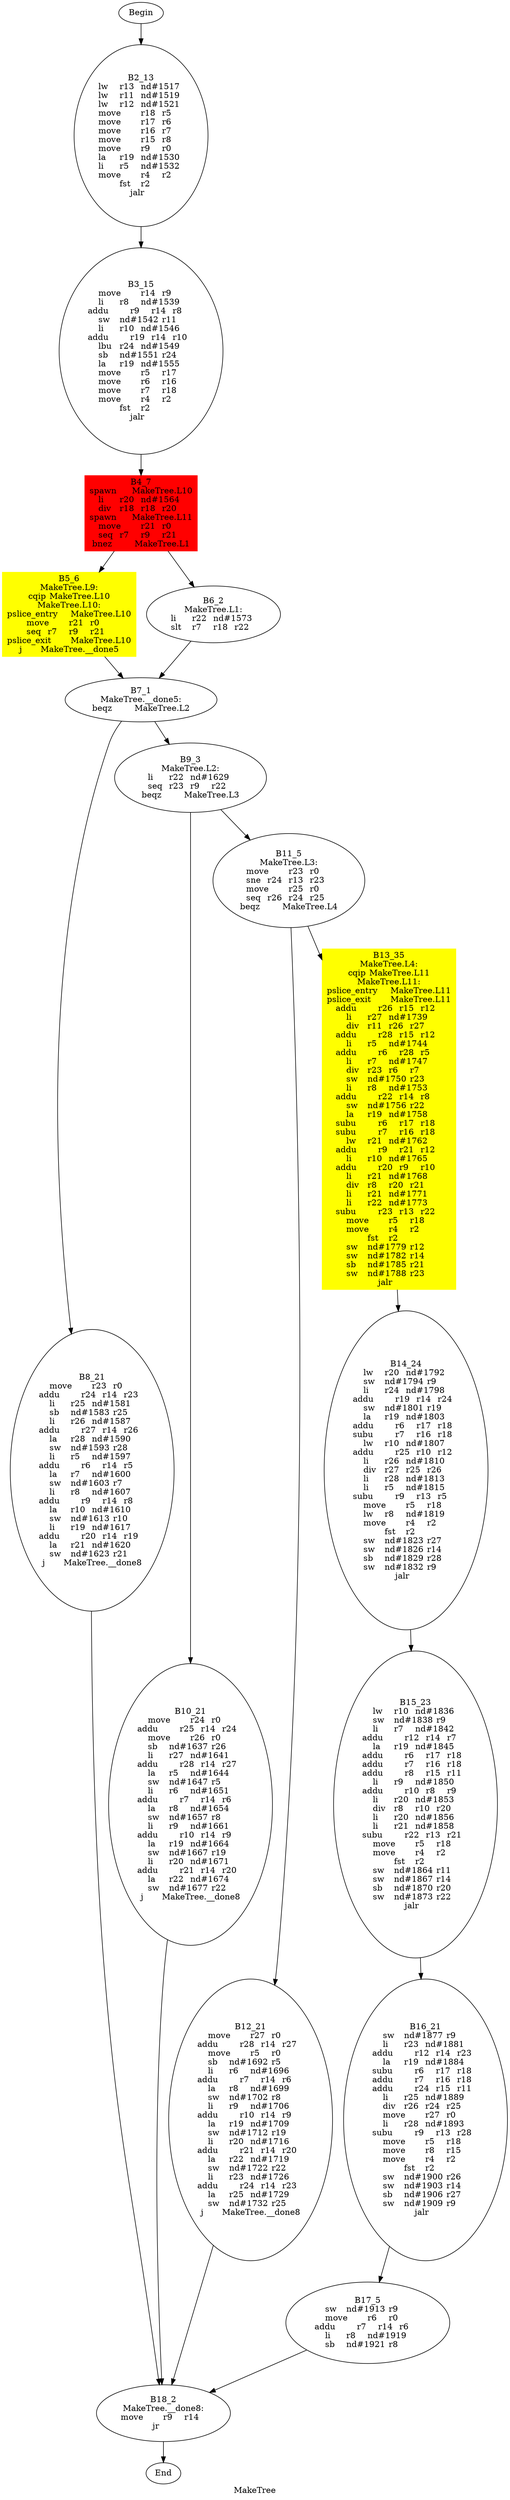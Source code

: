 digraph G{
	label = "MakeTree"	style = "dashed";
	color = purple;
	Node0 [label = "Begin"];
	Node0 -> {Node2 }
	Node1 [label = "End"];
	Node1 -> {}
	Node2 [label = "B2_13\nlw	r13	nd#1517	\nlw	r11	nd#1519	\nlw	r12	nd#1521	\nmove	r18	r5	\nmove	r17	r6	\nmove	r16	r7	\nmove	r15	r8	\nmove	r9	r0	\nla	r19	nd#1530	\nli	r5	nd#1532	\nmove	r4	r2	\nfst	r2	\njalr	\n"];
	Node2 -> {Node3 }
	Node3 [label = "B3_15\nmove	r14	r9	\nli	r8	nd#1539	\naddu	r9	r14	r8	\nsw	nd#1542	r11	\nli	r10	nd#1546	\naddu	r19	r14	r10	\nlbu	r24	nd#1549	\nsb	nd#1551	r24	\nla	r19	nd#1555	\nmove	r5	r17	\nmove	r6	r16	\nmove	r7	r18	\nmove	r4	r2	\nfst	r2	\njalr	\n"];
	Node3 -> {Node4 }
	Node4 [label = "B4_7\nspawn	MakeTree.L10\nli	r20	nd#1564	\ndiv	r18	r18	r20	\nspawn	MakeTree.L11\nmove	r21	r0	\nseq	r7	r9	r21	\nbnez	MakeTree.L1\n"];
	Node4 -> {Node5 Node6 }
	Node5 [label = "B5_6\nMakeTree.L9:\ncqip	MakeTree.L10\nMakeTree.L10:\npslice_entry	MakeTree.L10\nmove	r21	r0	\nseq	r7	r9	r21	\npslice_exit	MakeTree.L10\nj	MakeTree.__done5\n"];
	Node5 -> {Node7 }
	Node6 [label = "B6_2\nMakeTree.L1:\nli	r22	nd#1573	\nslt	r7	r18	r22	\n"];
	Node6 -> {Node7 }
	Node7 [label = "B7_1\nMakeTree.__done5:\nbeqz	MakeTree.L2\n"];
	Node7 -> {Node8 Node9 }
	Node8 [label = "B8_21\nmove	r23	r0	\naddu	r24	r14	r23	\nli	r25	nd#1581	\nsb	nd#1583	r25	\nli	r26	nd#1587	\naddu	r27	r14	r26	\nla	r28	nd#1590	\nsw	nd#1593	r28	\nli	r5	nd#1597	\naddu	r6	r14	r5	\nla	r7	nd#1600	\nsw	nd#1603	r7	\nli	r8	nd#1607	\naddu	r9	r14	r8	\nla	r10	nd#1610	\nsw	nd#1613	r10	\nli	r19	nd#1617	\naddu	r20	r14	r19	\nla	r21	nd#1620	\nsw	nd#1623	r21	\nj	MakeTree.__done8\n"];
	Node8 -> {Node18 }
	Node9 [label = "B9_3\nMakeTree.L2:\nli	r22	nd#1629	\nseq	r23	r9	r22	\nbeqz	MakeTree.L3\n"];
	Node9 -> {Node10 Node11 }
	Node10 [label = "B10_21\nmove	r24	r0	\naddu	r25	r14	r24	\nmove	r26	r0	\nsb	nd#1637	r26	\nli	r27	nd#1641	\naddu	r28	r14	r27	\nla	r5	nd#1644	\nsw	nd#1647	r5	\nli	r6	nd#1651	\naddu	r7	r14	r6	\nla	r8	nd#1654	\nsw	nd#1657	r8	\nli	r9	nd#1661	\naddu	r10	r14	r9	\nla	r19	nd#1664	\nsw	nd#1667	r19	\nli	r20	nd#1671	\naddu	r21	r14	r20	\nla	r22	nd#1674	\nsw	nd#1677	r22	\nj	MakeTree.__done8\n"];
	Node10 -> {Node18 }
	Node11 [label = "B11_5\nMakeTree.L3:\nmove	r23	r0	\nsne	r24	r13	r23	\nmove	r25	r0	\nseq	r26	r24	r25	\nbeqz	MakeTree.L4\n"];
	Node11 -> {Node12 Node13 }
	Node12 [label = "B12_21\nmove	r27	r0	\naddu	r28	r14	r27	\nmove	r5	r0	\nsb	nd#1692	r5	\nli	r6	nd#1696	\naddu	r7	r14	r6	\nla	r8	nd#1699	\nsw	nd#1702	r8	\nli	r9	nd#1706	\naddu	r10	r14	r9	\nla	r19	nd#1709	\nsw	nd#1712	r19	\nli	r20	nd#1716	\naddu	r21	r14	r20	\nla	r22	nd#1719	\nsw	nd#1722	r22	\nli	r23	nd#1726	\naddu	r24	r14	r23	\nla	r25	nd#1729	\nsw	nd#1732	r25	\nj	MakeTree.__done8\n"];
	Node12 -> {Node18 }
	Node13 [label = "B13_35\nMakeTree.L4:\ncqip	MakeTree.L11\nMakeTree.L11:\npslice_entry	MakeTree.L11\npslice_exit	MakeTree.L11\naddu	r26	r15	r12	\nli	r27	nd#1739	\ndiv	r11	r26	r27	\naddu	r28	r15	r12	\nli	r5	nd#1744	\naddu	r6	r28	r5	\nli	r7	nd#1747	\ndiv	r23	r6	r7	\nsw	nd#1750	r23	\nli	r8	nd#1753	\naddu	r22	r14	r8	\nsw	nd#1756	r22	\nla	r19	nd#1758	\nsubu	r6	r17	r18	\nsubu	r7	r16	r18	\nlw	r21	nd#1762	\naddu	r9	r21	r12	\nli	r10	nd#1765	\naddu	r20	r9	r10	\nli	r21	nd#1768	\ndiv	r8	r20	r21	\nli	r21	nd#1771	\nli	r22	nd#1773	\nsubu	r23	r13	r22	\nmove	r5	r18	\nmove	r4	r2	\nfst	r2	\nsw	nd#1779	r12	\nsw	nd#1782	r14	\nsb	nd#1785	r21	\nsw	nd#1788	r23	\njalr	\n"];
	Node13 -> {Node14 }
	Node14 [label = "B14_24\nlw	r20	nd#1792	\nsw	nd#1794	r9	\nli	r24	nd#1798	\naddu	r19	r14	r24	\nsw	nd#1801	r19	\nla	r19	nd#1803	\naddu	r6	r17	r18	\nsubu	r7	r16	r18	\nlw	r10	nd#1807	\naddu	r25	r10	r12	\nli	r26	nd#1810	\ndiv	r27	r25	r26	\nli	r28	nd#1813	\nli	r5	nd#1815	\nsubu	r9	r13	r5	\nmove	r5	r18	\nlw	r8	nd#1819	\nmove	r4	r2	\nfst	r2	\nsw	nd#1823	r27	\nsw	nd#1826	r14	\nsb	nd#1829	r28	\nsw	nd#1832	r9	\njalr	\n"];
	Node14 -> {Node15 }
	Node15 [label = "B15_23\nlw	r10	nd#1836	\nsw	nd#1838	r9	\nli	r7	nd#1842	\naddu	r12	r14	r7	\nla	r19	nd#1845	\naddu	r6	r17	r18	\naddu	r7	r16	r18	\naddu	r8	r15	r11	\nli	r9	nd#1850	\naddu	r10	r8	r9	\nli	r20	nd#1853	\ndiv	r8	r10	r20	\nli	r20	nd#1856	\nli	r21	nd#1858	\nsubu	r22	r13	r21	\nmove	r5	r18	\nmove	r4	r2	\nfst	r2	\nsw	nd#1864	r11	\nsw	nd#1867	r14	\nsb	nd#1870	r20	\nsw	nd#1873	r22	\njalr	\n"];
	Node15 -> {Node16 }
	Node16 [label = "B16_21\nsw	nd#1877	r9	\nli	r23	nd#1881	\naddu	r12	r14	r23	\nla	r19	nd#1884	\nsubu	r6	r17	r18	\naddu	r7	r16	r18	\naddu	r24	r15	r11	\nli	r25	nd#1889	\ndiv	r26	r24	r25	\nmove	r27	r0	\nli	r28	nd#1893	\nsubu	r9	r13	r28	\nmove	r5	r18	\nmove	r8	r15	\nmove	r4	r2	\nfst	r2	\nsw	nd#1900	r26	\nsw	nd#1903	r14	\nsb	nd#1906	r27	\nsw	nd#1909	r9	\njalr	\n"];
	Node16 -> {Node17 }
	Node17 [label = "B17_5\nsw	nd#1913	r9	\nmove	r6	r0	\naddu	r7	r14	r6	\nli	r8	nd#1919	\nsb	nd#1921	r8	\n"];
	Node17 -> {Node18 }
	Node18 [label = "B18_2\nMakeTree.__done8:\nmove	r9	r14	\njr	\n"];
	Node18 -> {Node1 }
	Node4 [shape = box ,style=filled ,color=red];
	Node4 [shape = box ,style=filled ,color=red];
	Node5 [shape = polygon ,style=filled ,color=yellow];
	Node13 [shape = polygon ,style=filled ,color=yellow];
}

